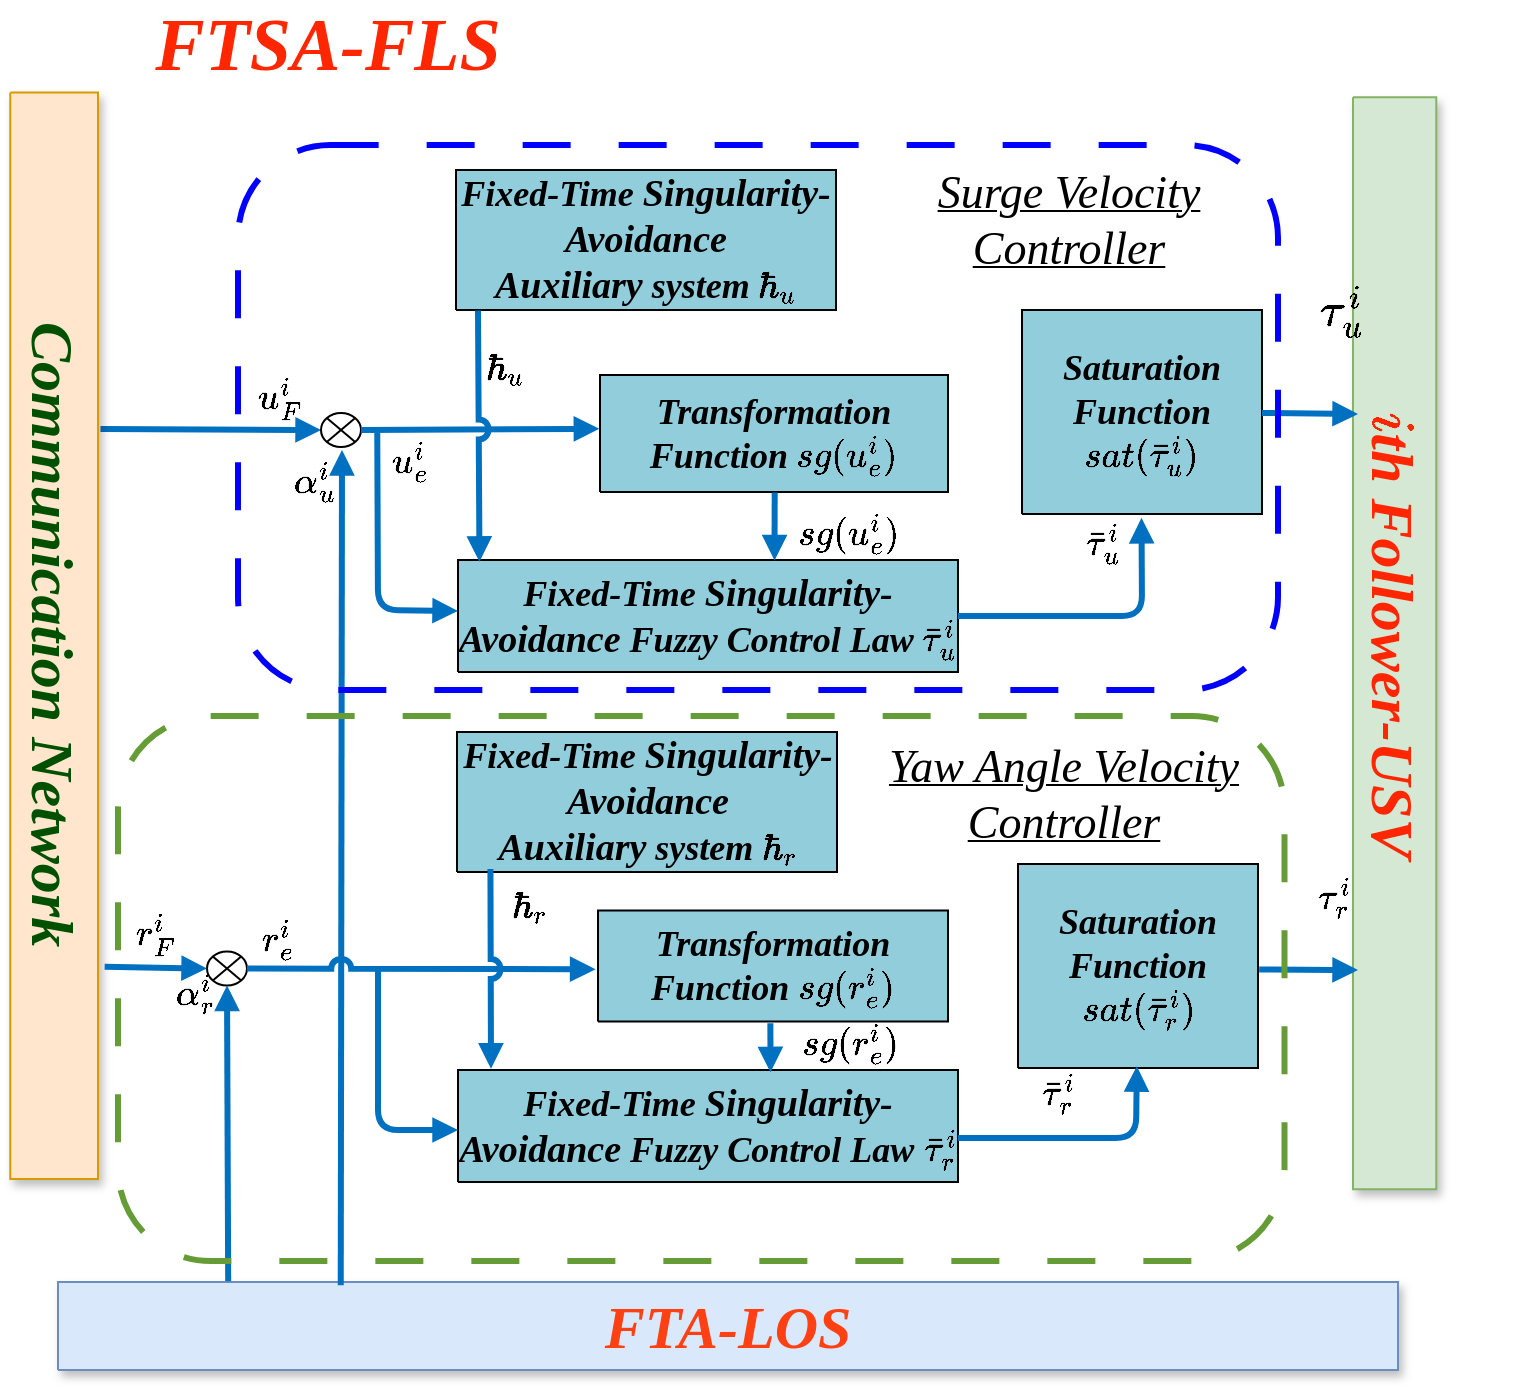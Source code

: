 <mxfile version="26.2.12">
  <diagram name="第 1 页" id="sWGM-UPHuhNV0WwYYYgb">
    <mxGraphModel dx="1664" dy="2265" grid="1" gridSize="10" guides="1" tooltips="1" connect="1" arrows="1" fold="1" page="1" pageScale="1" pageWidth="1169" pageHeight="827" math="1" shadow="0">
      <root>
        <mxCell id="0" />
        <mxCell id="1" parent="0" />
        <UserObject label="&lt;span style=&quot;caret-color: rgb(255, 64, 19); color: rgb(255, 64, 19); font-family: &amp;quot;Times New Roman&amp;quot;; font-weight: 700;&quot;&gt;&lt;font style=&quot;font-size: 30px;&quot;&gt;FTA-LOS&lt;/font&gt;&lt;/span&gt;" tags="流程图" id="FT-b5UL9HTG5DTIhjW9u-2">
          <mxCell style="verticalAlign=middle;align=center;overflow=width;vsdxID=235;rotation=0;fillColor=#dae8fc;shape=stencil(nZBLDoAgDERP0z3SIyjew0SURgSD+Lu9kMZoXLhwN9O+tukAlrNpJg1SzDH4QW/URgNYgZTkjA4UkwJUgGXng+6DX1zLfmoymdXo17xh5zmRJ6Q42BWCfc2oJfdAr+Yv+AP9Cb7OJ3H/2JG1HNGz/84klThPVCc=);strokeColor=#6c8ebf;shadow=1;spacingTop=-1;spacingBottom=-1;spacingLeft=-1;spacingRight=-1;points=[[1,0.5,0],[0.5,0.5,0],[0.5,0,0]];labelBackgroundColor=none;rounded=0;html=1;whiteSpace=wrap;fontStyle=2" parent="1" vertex="1">
            <mxGeometry x="290" y="-154" width="670" height="44" as="geometry" />
          </mxCell>
        </UserObject>
        <UserObject label="&lt;font style=&quot;font-size: 18px;&quot; face=&quot;Times New Roman&quot;&gt;&lt;i&gt;&lt;b&gt;Transformation Function \(sg(u_e^i)\)&lt;/b&gt;&lt;/i&gt;&lt;/font&gt;" tags="流程图" id="FT-b5UL9HTG5DTIhjW9u-3">
          <mxCell style="verticalAlign=middle;align=center;overflow=width;vsdxID=280;fillColor=#92cddc;gradientColor=none;shape=stencil(nZBLDoAgDERP0z3SIyjew0SURgSD+Lu9kMZoXLhwN9O+tukAlrNpJg1SzDH4QW/URgNYgZTkjA4UkwJUgGXng+6DX1zLfmoymdXo17xh5zmRJ6Q42BWCfc2oJfdAr+Yv+AP9Cb7OJ3H/2JG1HNGz/84klThPVCc=);strokeColor=#000000;spacingTop=-1;spacingBottom=-1;spacingLeft=-1;spacingRight=-1;points=[[1,0.5,0],[0.5,0.5,0],[0.5,0,0]];labelBackgroundColor=none;rounded=0;html=1;whiteSpace=wrap;" parent="1" vertex="1">
            <mxGeometry x="561" y="-607.5" width="174" height="58.5" as="geometry" />
          </mxCell>
        </UserObject>
        <UserObject label="" tags="连接线" id="FT-b5UL9HTG5DTIhjW9u-4">
          <mxCell style="vsdxID=289;edgeStyle=none;startArrow=none;endArrow=block;startSize=5;endSize=5;strokeWidth=3;strokeColor=#0070c0;spacingTop=0;spacingBottom=0;spacingLeft=0;spacingRight=0;verticalAlign=middle;html=1;labelBackgroundColor=#FFFFFF;rounded=0;exitX=0.226;exitY=-0.031;exitDx=0;exitDy=0;exitPerimeter=0;entryX=0;entryY=0.5;entryDx=0;entryDy=0;" parent="1" target="FT-b5UL9HTG5DTIhjW9u-12" edge="1">
            <mxGeometry relative="1" as="geometry">
              <mxPoint as="offset" />
              <Array as="points" />
              <mxPoint x="311.24" y="-580.5" as="sourcePoint" />
              <mxPoint x="400" y="-580" as="targetPoint" />
            </mxGeometry>
          </mxCell>
        </UserObject>
        <mxCell id="FT-b5UL9HTG5DTIhjW9u-5" parent="1" vertex="1">
          <mxGeometry x="398.5" y="-563" as="geometry" />
        </mxCell>
        <mxCell id="FT-b5UL9HTG5DTIhjW9u-6" parent="1" vertex="1">
          <mxGeometry x="400.5" y="-580" as="geometry" />
        </mxCell>
        <mxCell id="FT-b5UL9HTG5DTIhjW9u-7" value="&lt;i style=&quot;font-weight: 400; color: rgb(255, 38, 0);&quot;&gt;&lt;b&gt;&lt;font style=&quot;font-size: 37px;&quot;&gt;FTSA-FLS&lt;/font&gt;&lt;/b&gt;&lt;/i&gt;" style="text;html=1;align=center;verticalAlign=middle;whiteSpace=wrap;rounded=0;fontFamily=Times New Roman;fontStyle=3;fontSize=14;fontColor=light-dark(#ff4013, #ededed);" parent="1" vertex="1">
          <mxGeometry x="320" y="-790" width="210" height="35" as="geometry" />
        </mxCell>
        <UserObject label="&lt;div&gt;&lt;font style=&quot;font-family: &amp;quot;Times New Roman&amp;quot;; direction: ltr; letter-spacing: 0px; line-height: 120%; opacity: 1; color: light-dark(rgb(255, 38, 0), rgb(237, 237, 237)); font-size: 30px;&quot;&gt;&lt;font style=&quot;letter-spacing: 0px; direction: ltr; line-height: 27.096px; opacity: 1;&quot;&gt;&lt;i&gt;&lt;b&gt;\(i\)&lt;/b&gt;&lt;/i&gt;&lt;/font&gt;&lt;font face=&quot;Times New Roman&quot;&gt;&lt;span style=&quot;caret-color: rgb(255, 38, 0);&quot;&gt;&lt;b&gt;&lt;i&gt;th&amp;nbsp;&lt;/i&gt;&lt;/b&gt;&lt;/span&gt;&lt;/font&gt;&lt;i&gt;&lt;b&gt;Follower-USV&amp;nbsp;&lt;/b&gt;&lt;/i&gt;&lt;/font&gt;&lt;/div&gt;" tags="流程图" id="FT-b5UL9HTG5DTIhjW9u-8">
          <mxCell style="verticalAlign=middle;align=center;overflow=width;vsdxID=288;rotation=90;fillColor=#d5e8d4;shape=stencil(nZBLDoAgDERP0z3SIyjew0SURgSD+Lu9kMZoXLhwN9O+tukAlrNpJg1SzDH4QW/URgNYgZTkjA4UkwJUgGXng+6DX1zLfmoymdXo17xh5zmRJ6Q42BWCfc2oJfdAr+Yv+AP9Cb7OJ3H/2JG1HNGz/84klThPVCc=);strokeColor=#82b366;shadow=1;spacingTop=-1;spacingBottom=-1;spacingLeft=-1;spacingRight=-1;points=[[1,0.5,0],[0.5,0.5,0],[0.5,0,0]];labelBackgroundColor=none;rounded=0;html=1;whiteSpace=wrap;" parent="1" vertex="1">
            <mxGeometry x="685.32" y="-494.18" width="546" height="41.63" as="geometry" />
          </mxCell>
        </UserObject>
        <UserObject label="&lt;font style=&quot;font-size: 18px;&quot; face=&quot;Times New Roman&quot;&gt;&lt;i&gt;&lt;b&gt;Transformation Function \(sg(r_e^i)\)&lt;/b&gt;&lt;/i&gt;&lt;/font&gt;" tags="流程图" id="FT-b5UL9HTG5DTIhjW9u-9">
          <mxCell style="verticalAlign=middle;align=center;overflow=width;vsdxID=280;fillColor=#92cddc;gradientColor=none;shape=stencil(nZBLDoAgDERP0z3SIyjew0SURgSD+Lu9kMZoXLhwN9O+tukAlrNpJg1SzDH4QW/URgNYgZTkjA4UkwJUgGXng+6DX1zLfmoymdXo17xh5zmRJ6Q42BWCfc2oJfdAr+Yv+AP9Cb7OJ3H/2JG1HNGz/84klThPVCc=);strokeColor=#000000;spacingTop=-1;spacingBottom=-1;spacingLeft=-1;spacingRight=-1;points=[[1,0.5,0],[0.5,0.5,0],[0.5,0,0]];labelBackgroundColor=none;rounded=0;html=1;whiteSpace=wrap;" parent="1" vertex="1">
            <mxGeometry x="560" y="-339.75" width="175" height="55.5" as="geometry" />
          </mxCell>
        </UserObject>
        <UserObject label="&lt;font style=&quot;font-size: 30px;&quot; face=&quot;Times New Roman&quot; color=&quot;rgb(255, 64, 19)&quot;&gt;&lt;span style=&quot;caret-color: rgb(255, 64, 19);&quot;&gt;&lt;b&gt;Communication Network&lt;/b&gt;&lt;/span&gt;&lt;/font&gt;" tags="流程图" id="FT-b5UL9HTG5DTIhjW9u-11">
          <mxCell style="verticalAlign=middle;align=center;overflow=width;vsdxID=235;rotation=90;fillColor=#ffe6cc;shape=stencil(nZBLDoAgDERP0z3SIyjew0SURgSD+Lu9kMZoXLhwN9O+tukAlrNpJg1SzDH4QW/URgNYgZTkjA4UkwJUgGXng+6DX1zLfmoymdXo17xh5zmRJ6Q42BWCfc2oJfdAr+Yv+AP9Cb7OJ3H/2JG1HNGz/84klThPVCc=);strokeColor=#d79b00;shadow=1;spacingTop=-1;spacingBottom=-1;spacingLeft=-1;spacingRight=-1;points=[[1,0.5,0],[0.5,0.5,0],[0.5,0,0]];labelBackgroundColor=none;rounded=0;html=1;whiteSpace=wrap;fontStyle=2" parent="1" vertex="1">
            <mxGeometry x="16.45" y="-499.05" width="543.25" height="43.87" as="geometry" />
          </mxCell>
        </UserObject>
        <mxCell id="FT-b5UL9HTG5DTIhjW9u-12" value="" style="shape=sumEllipse;perimeter=ellipsePerimeter;whiteSpace=wrap;html=1;backgroundOutline=1;" parent="1" vertex="1">
          <mxGeometry x="421.5" y="-588.5" width="20" height="17" as="geometry" />
        </mxCell>
        <mxCell id="FT-b5UL9HTG5DTIhjW9u-13" value="" style="shape=sumEllipse;perimeter=ellipsePerimeter;whiteSpace=wrap;html=1;backgroundOutline=1;" parent="1" vertex="1">
          <mxGeometry x="364.5" y="-319.25" width="20" height="17" as="geometry" />
        </mxCell>
        <UserObject label="" tags="连接线" id="FT-b5UL9HTG5DTIhjW9u-15">
          <mxCell style="vsdxID=289;edgeStyle=none;startArrow=none;endArrow=block;startSize=5;endSize=5;strokeWidth=3;strokeColor=#0070c0;spacingTop=0;spacingBottom=0;spacingLeft=0;spacingRight=0;verticalAlign=middle;html=1;labelBackgroundColor=#FFFFFF;rounded=0;jumpStyle=arc;exitX=0.211;exitY=0.036;exitDx=0;exitDy=0;exitPerimeter=0;" parent="1" source="FT-b5UL9HTG5DTIhjW9u-2" edge="1">
            <mxGeometry relative="1" as="geometry">
              <mxPoint as="offset" />
              <Array as="points" />
              <mxPoint x="440" y="-173" as="sourcePoint" />
              <mxPoint x="432" y="-570" as="targetPoint" />
            </mxGeometry>
          </mxCell>
        </UserObject>
        <UserObject label="" tags="连接线" id="FT-b5UL9HTG5DTIhjW9u-16">
          <mxCell style="vsdxID=289;edgeStyle=none;startArrow=none;endArrow=block;startSize=5;endSize=5;strokeWidth=3;strokeColor=#0070c0;spacingTop=0;spacingBottom=0;spacingLeft=0;spacingRight=0;verticalAlign=middle;html=1;labelBackgroundColor=#FFFFFF;rounded=0;entryX=0.5;entryY=1;entryDx=0;entryDy=0;exitX=0.127;exitY=-0.008;exitDx=0;exitDy=0;exitPerimeter=0;" parent="1" source="FT-b5UL9HTG5DTIhjW9u-2" target="FT-b5UL9HTG5DTIhjW9u-13" edge="1">
            <mxGeometry relative="1" as="geometry">
              <mxPoint as="offset" />
              <Array as="points" />
              <mxPoint x="375" y="-173" as="sourcePoint" />
              <mxPoint x="366" y="-463" as="targetPoint" />
            </mxGeometry>
          </mxCell>
        </UserObject>
        <UserObject label="" tags="连接线" id="FT-b5UL9HTG5DTIhjW9u-18">
          <mxCell style="vsdxID=289;edgeStyle=none;startArrow=none;endArrow=block;startSize=5;endSize=5;strokeWidth=3;strokeColor=#0070c0;spacingTop=0;spacingBottom=0;spacingLeft=0;spacingRight=0;verticalAlign=middle;html=1;labelBackgroundColor=#FFFFFF;rounded=0;exitX=0.825;exitY=-0.099;exitDx=0;exitDy=0;exitPerimeter=0;entryX=0;entryY=0.5;entryDx=0;entryDy=0;" parent="1" target="FT-b5UL9HTG5DTIhjW9u-13" edge="1">
            <mxGeometry relative="1" as="geometry">
              <mxPoint as="offset" />
              <Array as="points" />
              <mxPoint x="313.322" y="-311.564" as="sourcePoint" />
              <mxPoint x="394.5" y="-324.21" as="targetPoint" />
            </mxGeometry>
          </mxCell>
        </UserObject>
        <UserObject label="&lt;b&gt;&lt;i&gt;&lt;font style=&quot;font-size: 18px;&quot; face=&quot;Times New Roman&quot;&gt;Fixed-Time&amp;nbsp;&lt;/font&gt;&lt;font style=&quot;font-size: 19px;&quot; face=&quot;Times New Roman&quot;&gt;Singularity-Avoidance&lt;/font&gt;&lt;font size=&quot;4&quot; face=&quot;Times New Roman&quot;&gt;&amp;nbsp;Fuzzy Control Law \(\bar{\tau}_u^i\)&lt;/font&gt;&lt;/i&gt;&lt;/b&gt;" tags="流程图" id="FT-b5UL9HTG5DTIhjW9u-20">
          <mxCell style="verticalAlign=middle;align=center;overflow=width;vsdxID=280;fillColor=#92cddc;gradientColor=none;shape=stencil(nZBLDoAgDERP0z3SIyjew0SURgSD+Lu9kMZoXLhwN9O+tukAlrNpJg1SzDH4QW/URgNYgZTkjA4UkwJUgGXng+6DX1zLfmoymdXo17xh5zmRJ6Q42BWCfc2oJfdAr+Yv+AP9Cb7OJ3H/2JG1HNGz/84klThPVCc=);strokeColor=#000000;spacingTop=-1;spacingBottom=-1;spacingLeft=-1;spacingRight=-1;points=[[1,0.5,0],[0.5,0.5,0],[0.5,0,0]];labelBackgroundColor=none;rounded=0;html=1;whiteSpace=wrap;" parent="1" vertex="1">
            <mxGeometry x="490" y="-515" width="250" height="56" as="geometry" />
          </mxCell>
        </UserObject>
        <UserObject label="&lt;b&gt;&lt;i&gt;&lt;font style=&quot;font-size: 18px;&quot; face=&quot;Times New Roman&quot;&gt;Fixed-Time&amp;nbsp;&lt;/font&gt;&lt;font style=&quot;font-size: 19px;&quot; face=&quot;Times New Roman&quot;&gt;Singularity-Avoidance&lt;/font&gt;&lt;font size=&quot;4&quot; face=&quot;Times New Roman&quot;&gt;&amp;nbsp;Fuzzy Control Law \(\bar{\tau}_r^i\)&lt;/font&gt;&lt;/i&gt;&lt;/b&gt;" tags="流程图" id="FT-b5UL9HTG5DTIhjW9u-22">
          <mxCell style="verticalAlign=middle;align=center;overflow=width;vsdxID=280;fillColor=#92cddc;gradientColor=none;shape=stencil(nZBLDoAgDERP0z3SIyjew0SURgSD+Lu9kMZoXLhwN9O+tukAlrNpJg1SzDH4QW/URgNYgZTkjA4UkwJUgGXng+6DX1zLfmoymdXo17xh5zmRJ6Q42BWCfc2oJfdAr+Yv+AP9Cb7OJ3H/2JG1HNGz/84klThPVCc=);strokeColor=#000000;spacingTop=-1;spacingBottom=-1;spacingLeft=-1;spacingRight=-1;points=[[1,0.5,0],[0.5,0.5,0],[0.5,0,0]];labelBackgroundColor=none;rounded=0;html=1;whiteSpace=wrap;" parent="1" vertex="1">
            <mxGeometry x="490" y="-260" width="250" height="56" as="geometry" />
          </mxCell>
        </UserObject>
        <mxCell id="FT-b5UL9HTG5DTIhjW9u-23" value="&lt;i style=&quot;caret-color: rgb(0, 0, 0); color: rgb(0, 0, 0); font-family: &amp;quot;Times New Roman&amp;quot;; font-size: 18px; font-variant-caps: normal; font-weight: 400; letter-spacing: normal; text-align: center; text-indent: 0px; text-transform: none; white-space: normal; word-spacing: 0px; -webkit-text-stroke-width: 0px; text-decoration: none;&quot;&gt;&lt;b&gt;&lt;span class=&quot;Apple-converted-space&quot;&gt;&amp;nbsp;&lt;/span&gt;\(u_F^i\)&lt;/b&gt;&lt;/i&gt;" style="text;whiteSpace=wrap;html=1;" parent="1" vertex="1">
          <mxGeometry x="383.25" y="-613.5" width="34.5" height="32" as="geometry" />
        </mxCell>
        <mxCell id="FT-b5UL9HTG5DTIhjW9u-24" value="&lt;i style=&quot;caret-color: rgb(0, 0, 0); color: rgb(0, 0, 0); font-family: &amp;quot;Times New Roman&amp;quot;; font-size: 18px; font-variant-caps: normal; font-weight: 400; letter-spacing: normal; text-align: center; text-indent: 0px; text-transform: none; white-space: normal; word-spacing: 0px; -webkit-text-stroke-width: 0px; text-decoration: none;&quot;&gt;&lt;b&gt;&lt;span class=&quot;Apple-converted-space&quot;&gt;&amp;nbsp;&lt;/span&gt;\(\alpha_u^i\)&lt;/b&gt;&lt;/i&gt;" style="text;whiteSpace=wrap;html=1;" parent="1" vertex="1">
          <mxGeometry x="400.5" y="-571.5" width="27" height="56.5" as="geometry" />
        </mxCell>
        <mxCell id="FT-b5UL9HTG5DTIhjW9u-25" value="&lt;i style=&quot;caret-color: rgb(0, 0, 0); color: rgb(0, 0, 0); font-family: &amp;quot;Times New Roman&amp;quot;; font-size: 18px; font-variant-caps: normal; font-weight: 400; letter-spacing: normal; text-align: center; text-indent: 0px; text-transform: none; white-space: normal; word-spacing: 0px; -webkit-text-stroke-width: 0px; text-decoration: none;&quot;&gt;&lt;b&gt;&lt;span class=&quot;Apple-converted-space&quot;&gt;&amp;nbsp;&lt;/span&gt;\(r_F^i\)&lt;/b&gt;&lt;/i&gt;" style="text;whiteSpace=wrap;html=1;" parent="1" vertex="1">
          <mxGeometry x="322" y="-344.75" width="38" height="40" as="geometry" />
        </mxCell>
        <mxCell id="FT-b5UL9HTG5DTIhjW9u-28" value="&lt;i style=&quot;caret-color: rgb(0, 0, 0); color: rgb(0, 0, 0); font-family: &amp;quot;Times New Roman&amp;quot;; font-size: 18px; font-variant-caps: normal; font-weight: 400; letter-spacing: normal; text-align: center; text-indent: 0px; text-transform: none; white-space: normal; word-spacing: 0px; -webkit-text-stroke-width: 0px; text-decoration: none;&quot;&gt;&lt;b&gt;&lt;span class=&quot;Apple-converted-space&quot;&gt;&amp;nbsp;&lt;/span&gt;\(\alpha_r^i\)&lt;/b&gt;&lt;/i&gt;" style="text;whiteSpace=wrap;html=1;" parent="1" vertex="1">
          <mxGeometry x="342" y="-315" width="38" height="40" as="geometry" />
        </mxCell>
        <UserObject label="" tags="连接线" id="FT-b5UL9HTG5DTIhjW9u-29">
          <mxCell style="vsdxID=289;edgeStyle=none;startArrow=none;endArrow=block;startSize=5;endSize=5;strokeWidth=3;strokeColor=#0070c0;spacingTop=0;spacingBottom=0;spacingLeft=0;spacingRight=0;verticalAlign=middle;html=1;labelBackgroundColor=#FFFFFF;rounded=0;exitX=1;exitY=0.5;exitDx=0;exitDy=0;entryX=-0.002;entryY=0.46;entryDx=0;entryDy=0;entryPerimeter=0;" parent="1" source="FT-b5UL9HTG5DTIhjW9u-12" target="FT-b5UL9HTG5DTIhjW9u-3" edge="1">
            <mxGeometry relative="1" as="geometry">
              <mxPoint as="offset" />
              <Array as="points" />
              <mxPoint x="451" y="-579" as="sourcePoint" />
              <mxPoint x="489" y="-579" as="targetPoint" />
            </mxGeometry>
          </mxCell>
        </UserObject>
        <UserObject label="" tags="连接线" id="FT-b5UL9HTG5DTIhjW9u-30">
          <mxCell style="vsdxID=289;edgeStyle=none;startArrow=none;endArrow=block;startSize=5;endSize=5;strokeWidth=3;strokeColor=#0070c0;spacingTop=0;spacingBottom=0;spacingLeft=0;spacingRight=0;verticalAlign=middle;html=1;labelBackgroundColor=#FFFFFF;rounded=0;exitX=1;exitY=0.5;exitDx=0;exitDy=0;comic=0;enumerate=0;orthogonal=0;orthogonalLoop=0;ignoreEdge=0;noJump=0;metaEdit=0;fixDash=0;deletable=1;cloneable=1;movable=1;bendable=1;backgroundOutline=0;editable=1;resizable=1;rotatable=1;locked=0;connectable=1;anchorPointDirection=1;endFill=1;jumpStyle=arc;entryX=-0.007;entryY=0.529;entryDx=0;entryDy=0;entryPerimeter=0;" parent="1" source="FT-b5UL9HTG5DTIhjW9u-13" target="FT-b5UL9HTG5DTIhjW9u-9" edge="1">
            <mxGeometry relative="1" as="geometry">
              <mxPoint as="offset" />
              <Array as="points" />
              <mxPoint x="399.5" y="-340.7" as="sourcePoint" />
              <mxPoint x="453" y="-340.5" as="targetPoint" />
            </mxGeometry>
          </mxCell>
        </UserObject>
        <UserObject label="" tags="连接线" id="FT-b5UL9HTG5DTIhjW9u-34">
          <mxCell style="vsdxID=289;edgeStyle=none;startArrow=none;endArrow=block;startSize=5;endSize=5;strokeWidth=3;strokeColor=#0070c0;spacingTop=0;spacingBottom=0;spacingLeft=0;spacingRight=0;verticalAlign=middle;html=1;labelBackgroundColor=#FFFFFF;rounded=0;exitX=0.502;exitY=1.005;exitDx=0;exitDy=0;exitPerimeter=0;entryX=0.633;entryY=0.004;entryDx=0;entryDy=0;entryPerimeter=0;" parent="1" source="FT-b5UL9HTG5DTIhjW9u-3" target="FT-b5UL9HTG5DTIhjW9u-20" edge="1">
            <mxGeometry relative="1" as="geometry">
              <mxPoint as="offset" />
              <Array as="points" />
              <mxPoint x="648.5" y="-543.036" as="sourcePoint" />
              <mxPoint x="648.5" y="-517.25" as="targetPoint" />
            </mxGeometry>
          </mxCell>
        </UserObject>
        <mxCell id="FT-b5UL9HTG5DTIhjW9u-35" value="&lt;i style=&quot;caret-color: rgb(0, 0, 0); color: rgb(0, 0, 0); font-family: &amp;quot;Times New Roman&amp;quot;; font-size: 18px; font-variant-caps: normal; font-weight: 400; letter-spacing: normal; text-align: center; text-indent: 0px; text-transform: none; white-space: normal; word-spacing: 0px; -webkit-text-stroke-width: 0px; text-decoration: none;&quot;&gt;&lt;b&gt;\(sg(u_e^i)\)&lt;/b&gt;&lt;/i&gt;" style="text;whiteSpace=wrap;html=1;" parent="1" vertex="1">
          <mxGeometry x="657.5" y="-545" width="60" height="30" as="geometry" />
        </mxCell>
        <mxCell id="FT-b5UL9HTG5DTIhjW9u-36" value="&lt;i style=&quot;caret-color: rgb(0, 0, 0); color: rgb(0, 0, 0); font-family: &amp;quot;Times New Roman&amp;quot;; font-size: 18px; font-variant-caps: normal; font-weight: 400; letter-spacing: normal; text-align: center; text-indent: 0px; text-transform: none; white-space: normal; word-spacing: 0px; -webkit-text-stroke-width: 0px; text-decoration: none;&quot;&gt;&lt;b&gt;&lt;span class=&quot;Apple-converted-space&quot;&gt;&amp;nbsp;&lt;/span&gt;\(u_e^i\)&lt;/b&gt;&lt;/i&gt;" style="text;whiteSpace=wrap;html=1;" parent="1" vertex="1">
          <mxGeometry x="450" y="-581.5" width="24.5" height="25" as="geometry" />
        </mxCell>
        <mxCell id="FT-b5UL9HTG5DTIhjW9u-37" value="&lt;i style=&quot;caret-color: rgb(0, 0, 0); color: rgb(0, 0, 0); font-family: &amp;quot;Times New Roman&amp;quot;; font-size: 18px; font-variant-caps: normal; font-weight: 400; letter-spacing: normal; text-align: center; text-indent: 0px; text-transform: none; white-space: normal; word-spacing: 0px; -webkit-text-stroke-width: 0px; text-decoration: none;&quot;&gt;&lt;b&gt;&lt;span class=&quot;Apple-converted-space&quot;&gt;&amp;nbsp;&lt;/span&gt;\(r_e^i\)&lt;/b&gt;&lt;/i&gt;" style="text;whiteSpace=wrap;html=1;" parent="1" vertex="1">
          <mxGeometry x="385" y="-342.25" width="27" height="27" as="geometry" />
        </mxCell>
        <UserObject label="" tags="连接线" id="FT-b5UL9HTG5DTIhjW9u-39">
          <mxCell style="vsdxID=289;edgeStyle=none;startArrow=none;endArrow=block;startSize=5;endSize=5;strokeWidth=3;strokeColor=#0070c0;spacingTop=0;spacingBottom=0;spacingLeft=0;spacingRight=0;verticalAlign=middle;html=1;labelBackgroundColor=#FFFFFF;rounded=0;exitX=0.5;exitY=1.021;exitDx=0;exitDy=0;exitPerimeter=0;entryX=0.625;entryY=0.021;entryDx=0;entryDy=0;entryPerimeter=0;" parent="1" target="FT-b5UL9HTG5DTIhjW9u-22" edge="1">
            <mxGeometry relative="1" as="geometry">
              <mxPoint as="offset" />
              <Array as="points" />
              <mxPoint x="646.19" y="-283.35" as="sourcePoint" />
              <mxPoint x="646.0" y="-250.754" as="targetPoint" />
            </mxGeometry>
          </mxCell>
        </UserObject>
        <mxCell id="FT-b5UL9HTG5DTIhjW9u-42" value="&lt;i style=&quot;caret-color: rgb(0, 0, 0); color: rgb(0, 0, 0); font-family: &amp;quot;Times New Roman&amp;quot;; font-size: 18px; font-variant-caps: normal; font-weight: 400; letter-spacing: normal; text-align: center; text-indent: 0px; text-transform: none; white-space: normal; word-spacing: 0px; -webkit-text-stroke-width: 0px; text-decoration: none;&quot;&gt;&lt;b&gt;\(sg(r_e^i)\)&lt;/b&gt;&lt;/i&gt;" style="text;whiteSpace=wrap;html=1;" parent="1" vertex="1">
          <mxGeometry x="660" y="-290.25" width="50" height="30" as="geometry" />
        </mxCell>
        <mxCell id="FT-b5UL9HTG5DTIhjW9u-48" value="&lt;b style=&quot;font-size: 12px; text-align: center;&quot;&gt;&lt;i&gt;&lt;font size=&quot;4&quot; face=&quot;Times New Roman&quot;&gt;\(\bar{\tau}_u^i\)&lt;/font&gt;&lt;/i&gt;&lt;/b&gt;" style="text;whiteSpace=wrap;html=1;fontSize=23;" parent="1" vertex="1">
          <mxGeometry x="802" y="-545" width="30" height="37.75" as="geometry" />
        </mxCell>
        <mxCell id="FT-b5UL9HTG5DTIhjW9u-49" value="&lt;b style=&quot;font-size: 12px; text-align: center;&quot;&gt;&lt;i&gt;&lt;font size=&quot;4&quot; face=&quot;Times New Roman&quot;&gt;\(\bar{\tau}_r^i\)&lt;/font&gt;&lt;/i&gt;&lt;/b&gt;" style="text;whiteSpace=wrap;html=1;fontSize=23;" parent="1" vertex="1">
          <mxGeometry x="780" y="-270" width="30" height="30" as="geometry" />
        </mxCell>
        <UserObject label="" tags="连接线" id="FT-b5UL9HTG5DTIhjW9u-54">
          <mxCell style="vsdxID=289;edgeStyle=none;startArrow=none;endArrow=block;startSize=5;endSize=5;strokeWidth=3;strokeColor=#0070c0;spacingTop=0;spacingBottom=0;spacingLeft=0;spacingRight=0;verticalAlign=middle;html=1;labelBackgroundColor=#FFFFFF;rounded=1;exitX=-0.015;exitY=0.066;exitDx=0;exitDy=0;exitPerimeter=0;entryX=0;entryY=0.455;entryDx=0;entryDy=0;entryPerimeter=0;curved=0;" parent="1" source="FT-b5UL9HTG5DTIhjW9u-36" target="FT-b5UL9HTG5DTIhjW9u-20" edge="1">
            <mxGeometry relative="1" as="geometry">
              <mxPoint as="offset" />
              <Array as="points">
                <mxPoint x="450" y="-490" />
              </Array>
              <mxPoint x="467" y="-220" as="sourcePoint" />
              <mxPoint x="489" y="-600" as="targetPoint" />
            </mxGeometry>
          </mxCell>
        </UserObject>
        <UserObject label="" tags="连接线" id="FT-b5UL9HTG5DTIhjW9u-56">
          <mxCell style="vsdxID=289;edgeStyle=none;startArrow=none;endArrow=block;startSize=5;endSize=5;strokeWidth=3;strokeColor=#0070c0;spacingTop=0;spacingBottom=0;spacingLeft=0;spacingRight=0;verticalAlign=middle;html=1;labelBackgroundColor=#FFFFFF;rounded=1;curved=0;" parent="1" edge="1">
            <mxGeometry relative="1" as="geometry">
              <mxPoint as="offset" />
              <Array as="points">
                <mxPoint x="450" y="-230" />
              </Array>
              <mxPoint x="450" y="-310" as="sourcePoint" />
              <mxPoint x="490" y="-230" as="targetPoint" />
            </mxGeometry>
          </mxCell>
        </UserObject>
        <UserObject label="&lt;font size=&quot;4&quot; face=&quot;Times New Roman&quot;&gt;&lt;b&gt;&lt;i&gt;Saturation Function \(sat(\bar{\tau}_u^i)\)&lt;/i&gt;&lt;/b&gt;&lt;/font&gt;" tags="流程图" id="FT-b5UL9HTG5DTIhjW9u-57">
          <mxCell style="verticalAlign=middle;align=center;overflow=width;vsdxID=280;fillColor=#92cddc;gradientColor=none;shape=stencil(nZBLDoAgDERP0z3SIyjew0SURgSD+Lu9kMZoXLhwN9O+tukAlrNpJg1SzDH4QW/URgNYgZTkjA4UkwJUgGXng+6DX1zLfmoymdXo17xh5zmRJ6Q42BWCfc2oJfdAr+Yv+AP9Cb7OJ3H/2JG1HNGz/84klThPVCc=);strokeColor=#000000;spacingTop=-1;spacingBottom=-1;spacingLeft=-1;spacingRight=-1;points=[[1,0.5,0],[0.5,0.5,0],[0.5,0,0]];labelBackgroundColor=none;rounded=0;html=1;whiteSpace=wrap;" parent="1" vertex="1">
            <mxGeometry x="772" y="-640" width="120" height="102" as="geometry" />
          </mxCell>
        </UserObject>
        <UserObject label="&lt;b&gt;&lt;i&gt;&lt;font style=&quot;font-size: 18px;&quot; face=&quot;Times New Roman&quot;&gt;Fixed-Time&amp;nbsp;&lt;/font&gt;&lt;font style=&quot;font-size: 19px;&quot; face=&quot;Times New Roman&quot;&gt;Singularity-Avoidance A&lt;/font&gt;&lt;/i&gt;&lt;/b&gt;&lt;font face=&quot;Times New Roman&quot;&gt;&lt;i&gt;&lt;b&gt;&lt;span style=&quot;font-size: 19px;&quot;&gt;uxiliary&lt;/span&gt;&lt;font size=&quot;4&quot;&gt;&amp;nbsp;system \(\hbar_u\)&lt;/font&gt;&lt;/b&gt;&lt;/i&gt;&lt;/font&gt;" tags="流程图" id="FT-b5UL9HTG5DTIhjW9u-58">
          <mxCell style="verticalAlign=middle;align=center;overflow=width;vsdxID=280;fillColor=#92cddc;gradientColor=none;shape=stencil(nZBLDoAgDERP0z3SIyjew0SURgSD+Lu9kMZoXLhwN9O+tukAlrNpJg1SzDH4QW/URgNYgZTkjA4UkwJUgGXng+6DX1zLfmoymdXo17xh5zmRJ6Q42BWCfc2oJfdAr+Yv+AP9Cb7OJ3H/2JG1HNGz/84klThPVCc=);strokeColor=#000000;spacingTop=-1;spacingBottom=-1;spacingLeft=-1;spacingRight=-1;points=[[1,0.5,0],[0.5,0.5,0],[0.5,0,0]];labelBackgroundColor=none;rounded=0;html=1;whiteSpace=wrap;fillStyle=auto;" parent="1" vertex="1">
            <mxGeometry x="489" y="-710" width="190" height="70" as="geometry" />
          </mxCell>
        </UserObject>
        <UserObject label="" tags="连接线" id="FT-b5UL9HTG5DTIhjW9u-60">
          <mxCell style="vsdxID=289;edgeStyle=none;startArrow=none;endArrow=block;startSize=5;endSize=5;strokeWidth=3;strokeColor=#0070c0;spacingTop=0;spacingBottom=0;spacingLeft=0;spacingRight=0;verticalAlign=middle;html=1;labelBackgroundColor=#FFFFFF;rounded=0;entryX=0.043;entryY=0.016;entryDx=0;entryDy=0;entryPerimeter=0;jumpStyle=arc;" parent="1" target="FT-b5UL9HTG5DTIhjW9u-20" edge="1">
            <mxGeometry relative="1" as="geometry">
              <mxPoint as="offset" />
              <Array as="points" />
              <mxPoint x="500" y="-639.73" as="sourcePoint" />
              <mxPoint x="500.0" y="-605.502" as="targetPoint" />
            </mxGeometry>
          </mxCell>
        </UserObject>
        <UserObject label="&lt;b&gt;&lt;i&gt;&lt;font style=&quot;font-size: 18px;&quot; face=&quot;Times New Roman&quot;&gt;Fixed-Time&amp;nbsp;&lt;/font&gt;&lt;font style=&quot;font-size: 19px;&quot; face=&quot;Times New Roman&quot;&gt;Singularity-Avoidance A&lt;/font&gt;&lt;/i&gt;&lt;/b&gt;&lt;font face=&quot;Times New Roman&quot;&gt;&lt;i&gt;&lt;b&gt;&lt;span style=&quot;font-size: 19px;&quot;&gt;uxiliary&lt;/span&gt;&lt;font size=&quot;4&quot;&gt;&amp;nbsp;system \(\hbar_r\)&lt;/font&gt;&lt;/b&gt;&lt;/i&gt;&lt;/font&gt;" tags="流程图" id="FT-b5UL9HTG5DTIhjW9u-61">
          <mxCell style="verticalAlign=middle;align=center;overflow=width;vsdxID=280;fillColor=#92cddc;gradientColor=none;shape=stencil(nZBLDoAgDERP0z3SIyjew0SURgSD+Lu9kMZoXLhwN9O+tukAlrNpJg1SzDH4QW/URgNYgZTkjA4UkwJUgGXng+6DX1zLfmoymdXo17xh5zmRJ6Q42BWCfc2oJfdAr+Yv+AP9Cb7OJ3H/2JG1HNGz/84klThPVCc=);strokeColor=#000000;spacingTop=-1;spacingBottom=-1;spacingLeft=-1;spacingRight=-1;points=[[1,0.5,0],[0.5,0.5,0],[0.5,0,0]];labelBackgroundColor=none;rounded=0;html=1;whiteSpace=wrap;" parent="1" vertex="1">
            <mxGeometry x="489.5" y="-429" width="190" height="70" as="geometry" />
          </mxCell>
        </UserObject>
        <mxCell id="FT-b5UL9HTG5DTIhjW9u-62" value="&lt;i style=&quot;caret-color: rgb(0, 0, 0); color: rgb(0, 0, 0); font-family: &amp;quot;Times New Roman&amp;quot;; font-size: 12px; font-variant-caps: normal; font-weight: 400; letter-spacing: normal; orphans: auto; text-align: center; text-indent: 0px; text-transform: none; white-space: normal; widows: auto; word-spacing: 0px; -webkit-text-stroke-width: 0px; text-decoration: none;&quot;&gt;&lt;b&gt;&lt;font size=&quot;4&quot;&gt;\(\hbar_u\)&lt;/font&gt;&lt;/b&gt;&lt;/i&gt;" style="text;whiteSpace=wrap;html=1;" parent="1" vertex="1">
          <mxGeometry x="502" y="-628.5" width="30" height="40" as="geometry" />
        </mxCell>
        <UserObject label="" tags="连接线" id="FT-b5UL9HTG5DTIhjW9u-63">
          <mxCell style="vsdxID=289;edgeStyle=none;startArrow=none;endArrow=block;startSize=5;endSize=5;strokeWidth=3;strokeColor=#0070c0;spacingTop=0;spacingBottom=0;spacingLeft=0;spacingRight=0;verticalAlign=middle;html=1;labelBackgroundColor=#FFFFFF;rounded=0;exitX=0.088;exitY=0.979;exitDx=0;exitDy=0;exitPerimeter=0;entryX=0.066;entryY=-0.011;entryDx=0;entryDy=0;entryPerimeter=0;jumpStyle=arc;" parent="1" source="FT-b5UL9HTG5DTIhjW9u-61" target="FT-b5UL9HTG5DTIhjW9u-22" edge="1">
            <mxGeometry relative="1" as="geometry">
              <mxPoint as="offset" />
              <Array as="points" />
              <mxPoint x="810.19" y="-529.1" as="sourcePoint" />
              <mxPoint x="810.0" y="-496.504" as="targetPoint" />
            </mxGeometry>
          </mxCell>
        </UserObject>
        <mxCell id="FT-b5UL9HTG5DTIhjW9u-64" value="&lt;i style=&quot;caret-color: rgb(0, 0, 0); color: rgb(0, 0, 0); font-family: &amp;quot;Times New Roman&amp;quot;; font-size: 12px; font-variant-caps: normal; font-weight: 400; letter-spacing: normal; orphans: auto; text-align: center; text-indent: 0px; text-transform: none; white-space: normal; widows: auto; word-spacing: 0px; -webkit-text-stroke-width: 0px; text-decoration: none;&quot;&gt;&lt;b&gt;&lt;font size=&quot;4&quot;&gt;&lt;span class=&quot;Apple-converted-space&quot;&gt;&amp;nbsp;&lt;/span&gt;\(\hbar_r\)&lt;/font&gt;&lt;/b&gt;&lt;/i&gt;" style="text;whiteSpace=wrap;html=1;" parent="1" vertex="1">
          <mxGeometry x="510" y="-359.25" width="30" height="40" as="geometry" />
        </mxCell>
        <UserObject label="" tags="连接线" id="FT-b5UL9HTG5DTIhjW9u-68">
          <mxCell style="vsdxID=289;edgeStyle=none;startArrow=none;endArrow=block;startSize=5;endSize=5;strokeWidth=3;strokeColor=#0070c0;spacingTop=0;spacingBottom=0;spacingLeft=0;spacingRight=0;verticalAlign=middle;html=1;labelBackgroundColor=#FFFFFF;rounded=1;exitX=1;exitY=0.5;exitDx=0;exitDy=0;exitPerimeter=0;entryX=0.498;entryY=1.019;entryDx=0;entryDy=0;entryPerimeter=0;curved=0;" parent="1" source="FT-b5UL9HTG5DTIhjW9u-20" target="FT-b5UL9HTG5DTIhjW9u-57" edge="1">
            <mxGeometry relative="1" as="geometry">
              <mxPoint as="offset" />
              <Array as="points">
                <mxPoint x="832" y="-487" />
              </Array>
              <mxPoint x="799" y="-500" as="sourcePoint" />
              <mxPoint x="839" y="-410" as="targetPoint" />
            </mxGeometry>
          </mxCell>
        </UserObject>
        <UserObject label="" tags="连接线" id="FT-b5UL9HTG5DTIhjW9u-69">
          <mxCell style="vsdxID=289;edgeStyle=none;startArrow=none;endArrow=block;startSize=5;endSize=5;strokeWidth=3;strokeColor=#0070c0;spacingTop=0;spacingBottom=0;spacingLeft=0;spacingRight=0;verticalAlign=middle;html=1;labelBackgroundColor=#FFFFFF;rounded=0;exitX=0.226;exitY=-0.031;exitDx=0;exitDy=0;exitPerimeter=0;" parent="1" edge="1">
            <mxGeometry relative="1" as="geometry">
              <mxPoint as="offset" />
              <Array as="points" />
              <mxPoint x="892.0" y="-588.5" as="sourcePoint" />
              <mxPoint x="940" y="-588" as="targetPoint" />
            </mxGeometry>
          </mxCell>
        </UserObject>
        <UserObject label="&lt;font size=&quot;4&quot; face=&quot;Times New Roman&quot;&gt;&lt;b&gt;&lt;i&gt;Saturation Function \(sat(\bar{\tau}_r^i)\)&lt;/i&gt;&lt;/b&gt;&lt;/font&gt;" tags="流程图" id="FT-b5UL9HTG5DTIhjW9u-70">
          <mxCell style="verticalAlign=middle;align=center;overflow=width;vsdxID=280;fillColor=#92cddc;gradientColor=none;shape=stencil(nZBLDoAgDERP0z3SIyjew0SURgSD+Lu9kMZoXLhwN9O+tukAlrNpJg1SzDH4QW/URgNYgZTkjA4UkwJUgGXng+6DX1zLfmoymdXo17xh5zmRJ6Q42BWCfc2oJfdAr+Yv+AP9Cb7OJ3H/2JG1HNGz/84klThPVCc=);strokeColor=#000000;spacingTop=-1;spacingBottom=-1;spacingLeft=-1;spacingRight=-1;points=[[1,0.5,0],[0.5,0.5,0],[0.5,0,0]];labelBackgroundColor=none;rounded=0;html=1;whiteSpace=wrap;" parent="1" vertex="1">
            <mxGeometry x="770" y="-363" width="120" height="102" as="geometry" />
          </mxCell>
        </UserObject>
        <UserObject label="" tags="连接线" id="FT-b5UL9HTG5DTIhjW9u-71">
          <mxCell style="vsdxID=289;edgeStyle=none;startArrow=none;endArrow=block;startSize=5;endSize=5;strokeWidth=3;strokeColor=#0070c0;spacingTop=0;spacingBottom=0;spacingLeft=0;spacingRight=0;verticalAlign=middle;html=1;labelBackgroundColor=#FFFFFF;rounded=1;exitX=1;exitY=0.5;exitDx=0;exitDy=0;exitPerimeter=0;entryX=0.495;entryY=0.991;entryDx=0;entryDy=0;entryPerimeter=0;curved=0;" parent="1" target="FT-b5UL9HTG5DTIhjW9u-70" edge="1">
            <mxGeometry relative="1" as="geometry">
              <mxPoint as="offset" />
              <Array as="points">
                <mxPoint x="829" y="-226" />
              </Array>
              <mxPoint x="740" y="-226" as="sourcePoint" />
              <mxPoint x="860" y="-260" as="targetPoint" />
            </mxGeometry>
          </mxCell>
        </UserObject>
        <UserObject label="" tags="连接线" id="FT-b5UL9HTG5DTIhjW9u-72">
          <mxCell style="vsdxID=289;edgeStyle=none;startArrow=none;endArrow=block;startSize=5;endSize=5;strokeWidth=3;strokeColor=#0070c0;spacingTop=0;spacingBottom=0;spacingLeft=0;spacingRight=0;verticalAlign=middle;html=1;labelBackgroundColor=#FFFFFF;rounded=0;exitX=1.005;exitY=0.517;exitDx=0;exitDy=0;exitPerimeter=0;" parent="1" source="FT-b5UL9HTG5DTIhjW9u-70" edge="1">
            <mxGeometry relative="1" as="geometry">
              <mxPoint as="offset" />
              <Array as="points" />
              <mxPoint x="902.0" y="-578.5" as="sourcePoint" />
              <mxPoint x="940" y="-310" as="targetPoint" />
            </mxGeometry>
          </mxCell>
        </UserObject>
        <mxCell id="FT-b5UL9HTG5DTIhjW9u-73" value="&lt;b style=&quot;caret-color: rgb(0, 0, 0); color: rgb(0, 0, 0); font-family: &amp;quot;Times New Roman&amp;quot;; font-style: normal; font-variant-caps: normal; letter-spacing: normal; text-align: center; text-indent: 0px; text-transform: none; white-space: normal; word-spacing: 0px; -webkit-text-stroke-width: 0px; text-decoration: none;&quot;&gt;&lt;i&gt;&lt;span class=&quot;Apple-converted-space&quot;&gt;&amp;nbsp;&lt;/span&gt;\(\tau_u^i\)&lt;/i&gt;&lt;/b&gt;" style="text;whiteSpace=wrap;html=1;fontSize=23;" parent="1" vertex="1">
          <mxGeometry x="913" y="-660" width="20" height="60" as="geometry" />
        </mxCell>
        <mxCell id="FT-b5UL9HTG5DTIhjW9u-74" value="&lt;b style=&quot;caret-color: rgb(0, 0, 0); color: rgb(0, 0, 0); font-family: &amp;quot;Times New Roman&amp;quot;; font-style: normal; font-variant-caps: normal; letter-spacing: normal; text-align: center; text-indent: 0px; text-transform: none; white-space: normal; word-spacing: 0px; -webkit-text-stroke-width: 0px; text-decoration: none;&quot;&gt;&lt;i&gt;&lt;font style=&quot;font-size: 18px;&quot;&gt;&lt;span class=&quot;Apple-converted-space&quot;&gt;&amp;nbsp;&lt;/span&gt;\(\tau_r^i\)&lt;/font&gt;&lt;/i&gt;&lt;/b&gt;" style="text;whiteSpace=wrap;html=1;" parent="1" vertex="1">
          <mxGeometry x="913" y="-363" width="20" height="30" as="geometry" />
        </mxCell>
        <mxCell id="HWJSjKmq_-pIGE7Sr5qC-1" value="" style="rounded=1;whiteSpace=wrap;html=1;arcSize=17;fillColor=none;dashed=1;dashPattern=8 8;strokeWidth=3;strokeColor=light-dark(#0000FF,#EDEDED);" vertex="1" parent="1">
          <mxGeometry x="380" y="-722.5" width="520" height="272.5" as="geometry" />
        </mxCell>
        <mxCell id="HWJSjKmq_-pIGE7Sr5qC-2" value="&lt;font style=&quot;font-size: 23px;&quot;&gt;&lt;span style=&quot;caret-color: rgb(255, 38, 0);&quot;&gt;Surge Velocity Controller&lt;/span&gt;&lt;/font&gt;" style="text;html=1;align=center;verticalAlign=middle;whiteSpace=wrap;rounded=0;fontFamily=Times New Roman;fontStyle=6;fontSize=14;fontColor=light-dark(#000000,#EDEDED);" vertex="1" parent="1">
          <mxGeometry x="707.5" y="-710" width="175" height="50" as="geometry" />
        </mxCell>
        <mxCell id="HWJSjKmq_-pIGE7Sr5qC-3" value="" style="rounded=1;whiteSpace=wrap;html=1;arcSize=17;fillColor=none;dashed=1;dashPattern=8 8;strokeWidth=3;strokeColor=light-dark(#669c35, #ededed);" vertex="1" parent="1">
          <mxGeometry x="320" y="-437" width="583.25" height="272.5" as="geometry" />
        </mxCell>
        <mxCell id="HWJSjKmq_-pIGE7Sr5qC-4" value="&lt;font style=&quot;font-size: 23px;&quot;&gt;&lt;span style=&quot;caret-color: rgb(255, 38, 0);&quot;&gt;Yaw Angle Velocity Controller&lt;/span&gt;&lt;/font&gt;" style="text;html=1;align=center;verticalAlign=middle;whiteSpace=wrap;rounded=0;fontFamily=Times New Roman;fontStyle=6;fontSize=14;fontColor=light-dark(#000000,#EDEDED);" vertex="1" parent="1">
          <mxGeometry x="698" y="-423" width="190" height="50" as="geometry" />
        </mxCell>
      </root>
    </mxGraphModel>
  </diagram>
</mxfile>
